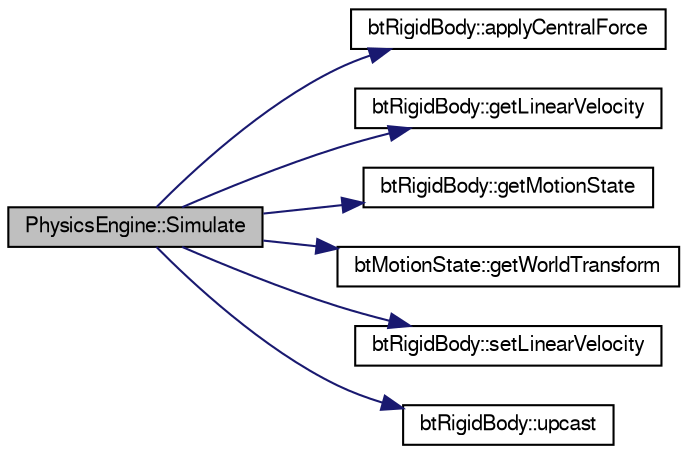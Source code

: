 digraph G
{
  bgcolor="transparent";
  edge [fontname="FreeSans",fontsize=10,labelfontname="FreeSans",labelfontsize=10];
  node [fontname="FreeSans",fontsize=10,shape=record];
  rankdir=LR;
  Node1 [label="PhysicsEngine::Simulate",height=0.2,width=0.4,color="black", fillcolor="grey75", style="filled" fontcolor="black"];
  Node1 -> Node2 [color="midnightblue",fontsize=10,style="solid"];
  Node2 [label="btRigidBody::applyCentralForce",height=0.2,width=0.4,color="black",URL="$classbt_rigid_body.html#48478896407083f4ff64299e0c3c4a32"];
  Node1 -> Node3 [color="midnightblue",fontsize=10,style="solid"];
  Node3 [label="btRigidBody::getLinearVelocity",height=0.2,width=0.4,color="black",URL="$classbt_rigid_body.html#d04b979396367f3f1945cebff4933252"];
  Node1 -> Node4 [color="midnightblue",fontsize=10,style="solid"];
  Node4 [label="btRigidBody::getMotionState",height=0.2,width=0.4,color="black",URL="$classbt_rigid_body.html#2bbea712d9095f05ff3b031bbe4e6521"];
  Node1 -> Node5 [color="midnightblue",fontsize=10,style="solid"];
  Node5 [label="btMotionState::getWorldTransform",height=0.2,width=0.4,color="black",URL="$classbt_motion_state.html#5d30ed64161a4f36fe2affc3d3501412"];
  Node1 -> Node6 [color="midnightblue",fontsize=10,style="solid"];
  Node6 [label="btRigidBody::setLinearVelocity",height=0.2,width=0.4,color="black",URL="$classbt_rigid_body.html#d692042edc901425189cf1d067eebac6"];
  Node1 -> Node7 [color="midnightblue",fontsize=10,style="solid"];
  Node7 [label="btRigidBody::upcast",height=0.2,width=0.4,color="black",URL="$classbt_rigid_body.html#59077fce3d2efd193a3fd7d7de2c97e8"];
}
